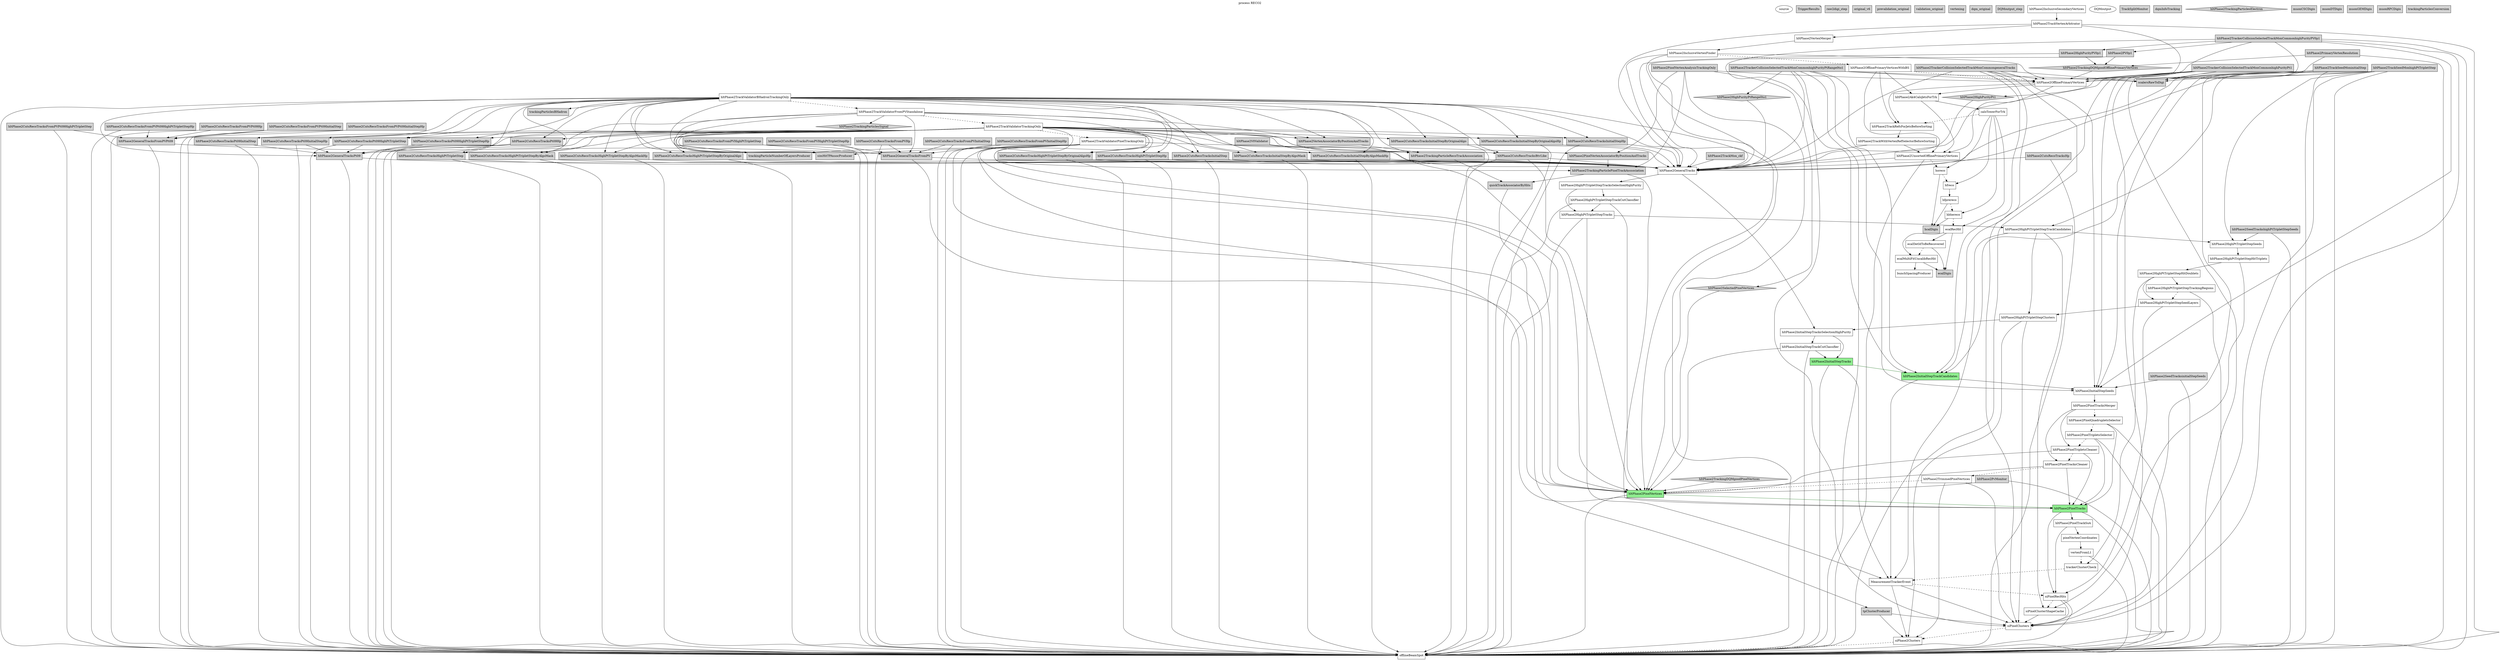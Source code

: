 digraph RECO2 {
graph [
label="process RECO2", labelloc=top];
0[color=black, fillcolor=white, label=source, shape=oval, style=filled, tooltip=PoolSource];
1[color=black, fillcolor=lightgrey, label=TriggerResults, shape=note, style=filled, tooltip=TriggerResultInserter];
2[color=black, fillcolor=lightgrey, label=raw2digi_step, shape=box, style=filled, tooltip=PathStatusInserter];
3[color=black, fillcolor=lightgrey, label=original_v6, shape=box, style=filled, tooltip=PathStatusInserter];
4[color=black, fillcolor=lightgrey, label=prevalidation_original, shape=box, style=filled, tooltip=PathStatusInserter];
5[color=black, fillcolor=lightgrey, label=validation_original, shape=box, style=filled, tooltip=PathStatusInserter];
6[color=black, fillcolor=lightgrey, label=vertexing, shape=box, style=filled, tooltip=PathStatusInserter];
7[color=black, fillcolor=lightgrey, label=dqm_original, shape=box, style=filled, tooltip=EndPathStatusInserter];
8[color=black, fillcolor=lightgrey, label=DQMoutput_step, shape=box, style=filled, tooltip=EndPathStatusInserter];
9[color=black, fillcolor=white, label=offlineBeamSpot, shape=box, style=filled, tooltip=BeamSpotProducer];
10[color=black, fillcolor=white, label=siPhase2Clusters, shape=box, style=filled, tooltip=Phase2TrackerClusterizer];
11[color=black, fillcolor=white, label=siPixelClusters, shape=box, style=filled, tooltip=SiPixelClusterProducer];
12[color=black, fillcolor=white, label=siPixelClusterShapeCache, shape=box, style=filled, tooltip=SiPixelClusterShapeCacheProducer];
13[color=black, fillcolor=white, label=siPixelRecHits, shape=box, style=filled, tooltip=SiPixelRecHitSoAFromLegacy];
14[color=black, fillcolor=white, label=MeasurementTrackerEvent, shape=box, style=filled, tooltip=MeasurementTrackerEventProducer];
15[color=black, fillcolor=white, label=trackerClusterCheck, shape=box, style=filled, tooltip=ClusterCheckerEDProducer];
16[color=black, fillcolor=white, label=vertexFromL1, shape=box, style=filled, tooltip=L1ToVertex];
17[color=black, fillcolor=white, label=pixelVertexCoordinates, shape=box, style=filled, tooltip=PixelVertexCoordinates];
18[color=black, fillcolor=white, label=hltPhase2PixelTrackSoA, shape=box, style=filled, tooltip=CAHitNtupletCUDA];
19[color=black, fillcolor=lightgreen, label=hltPhase2PixelTracks, shape=box, style=filled, tooltip=PixelTrackProducerFromSoA];
20[color=black, fillcolor=lightgreen, label=hltPhase2PixelVertices, shape=box, style=filled, tooltip=PixelVertexProducer];
21[color=black, fillcolor=white, label=hltPhase2TrimmedPixelVertices, shape=box, style=filled, tooltip=MeasurementTrackerEventProducer];
22[color=black, fillcolor=white, label=hltPhase2PixelTracksCleaner, shape=box, style=filled, tooltip=TrackWithVertexSelector];
23[color=black, fillcolor=white, label=hltPhase2PixelTripletsCleaner, shape=box, style=filled, tooltip=TrackWithVertexSelector];
24[color=black, fillcolor=white, label=hltPhase2PixelTripletsSelector, shape=box, style=filled, tooltip=RecoTrackViewRefSelector];
25[color=black, fillcolor=white, label=hltPhase2PixelQuadrupletsSelector, shape=box, style=filled, tooltip=RecoTrackViewRefSelector];
26[color=black, fillcolor=white, label=hltPhase2PixelTracksMerger, shape=box, style=filled, tooltip=TrackListMerger];
27[color=black, fillcolor=white, label=hltPhase2InitialStepSeeds, shape=box, style=filled, tooltip=SeedGeneratorFromProtoTracksEDProducer];
28[color=black, fillcolor=lightgreen, label=hltPhase2InitialStepTrackCandidates, shape=box, style=filled, tooltip=CkfTrackCandidateMaker];
29[color=black, fillcolor=lightgreen, label=hltPhase2InitialStepTracks, shape=box, style=filled, tooltip=TrackProducer];
30[color=black, fillcolor=white, label=hltPhase2InitialStepTrackCutClassifier, shape=box, style=filled, tooltip=TrackCutClassifier];
31[color=black, fillcolor=white, label=hltPhase2InitialStepTracksSelectionHighPurity, shape=box, style=filled, tooltip=TrackCollectionFilterCloner];
32[color=black, fillcolor=white, label=hltPhase2HighPtTripletStepClusters, shape=box, style=filled, tooltip=TrackClusterRemoverPhase2];
33[color=black, fillcolor=white, label=hltPhase2HighPtTripletStepSeedLayers, shape=box, style=filled, tooltip=SeedingLayersEDProducer];
34[color=black, fillcolor=white, label=hltPhase2HighPtTripletStepTrackingRegions, shape=box, style=filled, tooltip=GlobalTrackingRegionFromBeamSpotEDProducer];
35[color=black, fillcolor=white, label=hltPhase2HighPtTripletStepHitDoublets, shape=box, style=filled, tooltip=HitPairEDProducer];
36[color=black, fillcolor=white, label=hltPhase2HighPtTripletStepHitTriplets, shape=box, style=filled, tooltip=CAHitTripletEDProducer];
37[color=black, fillcolor=white, label=hltPhase2HighPtTripletStepSeeds, shape=box, style=filled, tooltip=SeedCreatorFromRegionConsecutiveHitsEDProducer];
38[color=black, fillcolor=white, label=hltPhase2HighPtTripletStepTrackCandidates, shape=box, style=filled, tooltip=CkfTrackCandidateMaker];
39[color=black, fillcolor=white, label=hltPhase2HighPtTripletStepTracks, shape=box, style=filled, tooltip=TrackProducer];
40[color=black, fillcolor=white, label=hltPhase2HighPtTripletStepTrackCutClassifier, shape=box, style=filled, tooltip=TrackCutClassifier];
41[color=black, fillcolor=white, label=hltPhase2HighPtTripletStepTracksSelectionHighPurity, shape=box, style=filled, tooltip=TrackCollectionFilterCloner];
42[color=black, fillcolor=white, label=hltPhase2GeneralTracks, shape=box, style=filled, tooltip=TrackListMerger];
43[color=black, fillcolor=white, label=hltPhase2TrackValidatorPixelTrackingOnly, shape=box, style=filled, tooltip=MultiTrackValidator];
44[color=black, fillcolor=white, label=hltPhase2TrackValidatorTrackingOnly, shape=box, style=filled, tooltip=MultiTrackValidator];
45[color=black, fillcolor=white, label=hltPhase2TrackValidatorFromPVStandalone, shape=box, style=filled, tooltip=MultiTrackValidator];
46[color=black, fillcolor=white, label=hltPhase2TrackValidatorBHadronTrackingOnly, shape=box, style=filled, tooltip=MultiTrackValidator];
47[color=black, fillcolor=white, label=bunchSpacingProducer, shape=box, style=filled, tooltip=BunchSpacingProducer];
48[color=black, fillcolor=white, label=ecalMultiFitUncalibRecHit, shape=box, style=filled, tooltip=EcalUncalibRecHitProducer];
49[color=black, fillcolor=white, label=ecalDetIdToBeRecovered, shape=box, style=filled, tooltip=EcalDetIdToBeRecoveredProducer];
50[color=black, fillcolor=white, label=ecalRecHit, shape=box, style=filled, tooltip=EcalRecHitProducer];
51[color=black, fillcolor=white, label=hbhereco, shape=box, style=filled, tooltip=HBHEPhase1Reconstructor];
52[color=black, fillcolor=white, label=hfprereco, shape=box, style=filled, tooltip=HFPreReconstructor];
53[color=black, fillcolor=white, label=hfreco, shape=box, style=filled, tooltip=HFPhase1Reconstructor];
54[color=black, fillcolor=white, label=horeco, shape=box, style=filled, tooltip=HcalHitReconstructor];
55[color=black, fillcolor=white, label=hltPhase2UnsortedOfflinePrimaryVertices, shape=box, style=filled, tooltip=PrimaryVertexProducer];
56[color=black, fillcolor=white, label=hltPhase2TrackWithVertexRefSelectorBeforeSorting, shape=box, style=filled, tooltip=TrackWithVertexRefSelector];
57[color=black, fillcolor=white, label=hltPhase2TrackRefsForJetsBeforeSorting, shape=box, style=filled, tooltip=ChargedRefCandidateProducer];
58[color=black, fillcolor=white, label=caloTowerForTrk, shape=box, style=filled, tooltip=CaloTowersCreator];
59[color=black, fillcolor=white, label=hltPhase2Ak4CaloJetsForTrk, shape=box, style=filled, tooltip=FastjetJetProducer];
60[color=black, fillcolor=white, label=hltPhase2OfflinePrimaryVertices, shape=box, style=filled, tooltip=RecoChargedRefCandidatePrimaryVertexSorter];
61[color=black, fillcolor=white, label=hltPhase2OfflinePrimaryVerticesWithBS, shape=box, style=filled, tooltip=RecoChargedRefCandidatePrimaryVertexSorter];
62[color=black, fillcolor=white, label=hltPhase2InclusiveVertexFinder, shape=box, style=filled, tooltip=InclusiveVertexFinder];
63[color=black, fillcolor=white, label=hltPhase2VertexMerger, shape=box, style=filled, tooltip=VertexMerger];
64[color=black, fillcolor=white, label=hltPhase2TrackVertexArbitrator, shape=box, style=filled, tooltip=TrackVertexArbitrator];
65[color=black, fillcolor=white, label=hltPhase2InclusiveSecondaryVertices, shape=box, style=filled, tooltip=VertexMerger];
66[color=black, fillcolor=white, label=DQMoutput, shape=oval, style=filled, tooltip=DQMRootOutputModule];
67[color=black, fillcolor=lightgrey, label=TrackSplitMonitor, shape=box, style=filled, tooltip=TrackSplittingMonitor];
68[color=black, fillcolor=lightgrey, label=dqmInfoTracking, shape=box, style=filled, tooltip=DQMEventInfo];
69[color=black, fillcolor=lightgrey, label=ecalDigis, shape=box, style=filled, tooltip=EcalRawToDigi];
70[color=black, fillcolor=lightgrey, label=hcalDigis, shape=box, style=filled, tooltip=HcalRawToDigi];
71[color=black, fillcolor=lightgrey, label=hltPhase2CutsRecoTracksBtvLike, shape=box, style=filled, tooltip=RecoTrackViewRefSelector];
72[color=black, fillcolor=lightgrey, label=hltPhase2CutsRecoTracksFromPVHighPtTripletStep, shape=box, style=filled, tooltip=RecoTrackViewRefSelector];
73[color=black, fillcolor=lightgrey, label=hltPhase2CutsRecoTracksFromPVHighPtTripletStepHp, shape=box, style=filled, tooltip=RecoTrackViewRefSelector];
74[color=black, fillcolor=lightgrey, label=hltPhase2CutsRecoTracksFromPVHp, shape=box, style=filled, tooltip=RecoTrackViewRefSelector];
75[color=black, fillcolor=lightgrey, label=hltPhase2CutsRecoTracksFromPVInitialStep, shape=box, style=filled, tooltip=RecoTrackViewRefSelector];
76[color=black, fillcolor=lightgrey, label=hltPhase2CutsRecoTracksFromPVInitialStepHp, shape=box, style=filled, tooltip=RecoTrackViewRefSelector];
77[color=black, fillcolor=lightgrey, label=hltPhase2CutsRecoTracksFromPVPt09HighPtTripletStep, shape=box, style=filled, tooltip=RecoTrackViewRefSelector];
78[color=black, fillcolor=lightgrey, label=hltPhase2CutsRecoTracksFromPVPt09HighPtTripletStepHp, shape=box, style=filled, tooltip=RecoTrackViewRefSelector];
79[color=black, fillcolor=lightgrey, label=hltPhase2CutsRecoTracksFromPVPt09Hp, shape=box, style=filled, tooltip=RecoTrackViewRefSelector];
80[color=black, fillcolor=lightgrey, label=hltPhase2CutsRecoTracksFromPVPt09InitialStep, shape=box, style=filled, tooltip=RecoTrackViewRefSelector];
81[color=black, fillcolor=lightgrey, label=hltPhase2CutsRecoTracksFromPVPt09InitialStepHp, shape=box, style=filled, tooltip=RecoTrackViewRefSelector];
82[color=black, fillcolor=lightgrey, label=hltPhase2CutsRecoTracksHighPtTripletStep, shape=box, style=filled, tooltip=RecoTrackViewRefSelector];
83[color=black, fillcolor=lightgrey, label=hltPhase2CutsRecoTracksHighPtTripletStepByAlgoMask, shape=box, style=filled, tooltip=RecoTrackViewRefSelector];
84[color=black, fillcolor=lightgrey, label=hltPhase2CutsRecoTracksHighPtTripletStepByAlgoMaskHp, shape=box, style=filled, tooltip=RecoTrackViewRefSelector];
85[color=black, fillcolor=lightgrey, label=hltPhase2CutsRecoTracksHighPtTripletStepByOriginalAlgo, shape=box, style=filled, tooltip=RecoTrackViewRefSelector];
86[color=black, fillcolor=lightgrey, label=hltPhase2CutsRecoTracksHighPtTripletStepByOriginalAlgoHp, shape=box, style=filled, tooltip=RecoTrackViewRefSelector];
87[color=black, fillcolor=lightgrey, label=hltPhase2CutsRecoTracksHighPtTripletStepHp, shape=box, style=filled, tooltip=RecoTrackViewRefSelector];
88[color=black, fillcolor=lightgrey, label=hltPhase2CutsRecoTracksHp, shape=box, style=filled, tooltip=RecoTrackViewRefSelector];
89[color=black, fillcolor=lightgrey, label=hltPhase2CutsRecoTracksInitialStep, shape=box, style=filled, tooltip=RecoTrackViewRefSelector];
90[color=black, fillcolor=lightgrey, label=hltPhase2CutsRecoTracksInitialStepByAlgoMask, shape=box, style=filled, tooltip=RecoTrackViewRefSelector];
91[color=black, fillcolor=lightgrey, label=hltPhase2CutsRecoTracksInitialStepByAlgoMaskHp, shape=box, style=filled, tooltip=RecoTrackViewRefSelector];
92[color=black, fillcolor=lightgrey, label=hltPhase2CutsRecoTracksInitialStepByOriginalAlgo, shape=box, style=filled, tooltip=RecoTrackViewRefSelector];
93[color=black, fillcolor=lightgrey, label=hltPhase2CutsRecoTracksInitialStepByOriginalAlgoHp, shape=box, style=filled, tooltip=RecoTrackViewRefSelector];
94[color=black, fillcolor=lightgrey, label=hltPhase2CutsRecoTracksInitialStepHp, shape=box, style=filled, tooltip=RecoTrackViewRefSelector];
95[color=black, fillcolor=lightgrey, label=hltPhase2CutsRecoTracksPt09HighPtTripletStep, shape=box, style=filled, tooltip=RecoTrackViewRefSelector];
96[color=black, fillcolor=lightgrey, label=hltPhase2CutsRecoTracksPt09HighPtTripletStepHp, shape=box, style=filled, tooltip=RecoTrackViewRefSelector];
97[color=black, fillcolor=lightgrey, label=hltPhase2CutsRecoTracksPt09Hp, shape=box, style=filled, tooltip=RecoTrackViewRefSelector];
98[color=black, fillcolor=lightgrey, label=hltPhase2CutsRecoTracksPt09InitialStep, shape=box, style=filled, tooltip=RecoTrackViewRefSelector];
99[color=black, fillcolor=lightgrey, label=hltPhase2CutsRecoTracksPt09InitialStepHp, shape=box, style=filled, tooltip=RecoTrackViewRefSelector];
100[color=black, fillcolor=lightgrey, label=hltPhase2GeneralTracksFromPV, shape=box, style=filled, tooltip=TrackWithVertexRefSelector];
101[color=black, fillcolor=lightgrey, label=hltPhase2GeneralTracksFromPVPt09, shape=box, style=filled, tooltip=RecoTrackViewRefSelector];
102[color=black, fillcolor=lightgrey, label=hltPhase2GeneralTracksPt09, shape=box, style=filled, tooltip=RecoTrackViewRefSelector];
103[color=black, fillcolor=lightgrey, label=hltPhase2HighPurityPV0p1, shape=box, style=filled, tooltip=TrackWithVertexSelector];
104[color=black, fillcolor=lightgrey, label=hltPhase2HighPurityPt1, shape=diamond, style=filled, tooltip=TrackSelector];
105[color=black, fillcolor=lightgrey, label=hltPhase2HighPurityPtRange0to1, shape=diamond, style=filled, tooltip=TrackSelector];
106[color=black, fillcolor=lightgrey, label=hltPhase2PV0p1, shape=box, style=filled, tooltip=TrackWithVertexSelector];
107[color=black, fillcolor=lightgrey, label=hltPhase2PixelVertexAnalysisTrackingOnly, shape=box, style=filled, tooltip=PrimaryVertexAnalyzer4PUSlimmed];
108[color=black, fillcolor=lightgrey, label=hltPhase2PixelVertexAssociatorByPositionAndTracks, shape=box, style=filled, tooltip=VertexAssociatorByPositionAndTracksProducer];
109[color=black, fillcolor=lightgrey, label=hltPhase2PrimaryVertexResolution, shape=box, style=filled, tooltip=PrimaryVertexResolution];
110[color=black, fillcolor=lightgrey, label=hltPhase2PvMonitor, shape=box, style=filled, tooltip=PrimaryVertexMonitor];
111[color=black, fillcolor=lightgrey, label=hltPhase2SeedTrackshighPtTripletStepSeeds, shape=box, style=filled, tooltip=TrackFromSeedProducer];
112[color=black, fillcolor=lightgrey, label=hltPhase2SeedTracksinitialStepSeeds, shape=box, style=filled, tooltip=TrackFromSeedProducer];
113[color=black, fillcolor=lightgrey, label=hltPhase2SelectedPixelVertices, shape=diamond, style=filled, tooltip=VertexSelector];
114[color=black, fillcolor=lightgrey, label=hltPhase2TrackMon_ckf, shape=box, style=filled, tooltip=TrackEfficiencyMonitor];
115[color=black, fillcolor=lightgrey, label=hltPhase2TrackSeedMonhighPtTripletStep, shape=box, style=filled, tooltip=TrackingMonitor];
116[color=black, fillcolor=lightgrey, label=hltPhase2TrackSeedMoninitialStep, shape=box, style=filled, tooltip=TrackingMonitor];
117[color=black, fillcolor=lightgrey, label=hltPhase2TrackerCollisionSelectedTrackMonCommongeneralTracks, shape=box, style=filled, tooltip=TrackingMonitor];
118[color=black, fillcolor=lightgrey, label=hltPhase2TrackerCollisionSelectedTrackMonCommonhighPurityPV0p1, shape=box, style=filled, tooltip=TrackingMonitor];
119[color=black, fillcolor=lightgrey, label=hltPhase2TrackerCollisionSelectedTrackMonCommonhighPurityPt1, shape=box, style=filled, tooltip=TrackingMonitor];
120[color=black, fillcolor=lightgrey, label=hltPhase2TrackerCollisionSelectedTrackMonCommonhighPurityPtRange0to1, shape=box, style=filled, tooltip=TrackingMonitor];
121[color=black, fillcolor=lightgrey, label=hltPhase2TrackingDQMgoodOfflinePrimaryVertices, shape=diamond, style=filled, tooltip=VertexSelector];
122[color=black, fillcolor=lightgrey, label=hltPhase2TrackingDQMgoodPixelVertices, shape=diamond, style=filled, tooltip=VertexSelector];
123[color=black, fillcolor=lightgrey, label=hltPhase2TrackingParticlePixelTrackAsssociation, shape=box, style=filled, tooltip=TrackAssociatorEDProducer];
124[color=black, fillcolor=lightgrey, label=hltPhase2TrackingParticleRecoTrackAsssociation, shape=box, style=filled, tooltip=TrackAssociatorEDProducer];
125[color=black, fillcolor=lightgrey, label=hltPhase2TrackingParticlesElectron, shape=diamond, style=filled, tooltip=TrackingParticleRefSelector];
126[color=black, fillcolor=lightgrey, label=hltPhase2TrackingParticlesSignal, shape=diamond, style=filled, tooltip=TrackingParticleRefSelector];
127[color=black, fillcolor=lightgrey, label=hltPhase2V0Validator, shape=box, style=filled, tooltip=V0Validator];
128[color=black, fillcolor=lightgrey, label=hltPhase2VertexAssociatorByPositionAndTracks, shape=box, style=filled, tooltip=VertexAssociatorByPositionAndTracksProducer];
129[color=black, fillcolor=lightgrey, label=muonCSCDigis, shape=box, style=filled, tooltip=CSCDCCUnpacker];
130[color=black, fillcolor=lightgrey, label=muonDTDigis, shape=box, style=filled, tooltip=DTuROSRawToDigi];
131[color=black, fillcolor=lightgrey, label=muonGEMDigis, shape=box, style=filled, tooltip=GEMRawToDigiModule];
132[color=black, fillcolor=lightgrey, label=muonRPCDigis, shape=box, style=filled, tooltip=RPCUnpackingModule];
133[color=black, fillcolor=lightgrey, label=quickTrackAssociatorByHits, shape=box, style=filled, tooltip=QuickTrackAssociatorByHitsProducer];
134[color=black, fillcolor=lightgrey, label=scalersRawToDigi, shape=box, style=filled, tooltip=ScalersRawToDigi];
135[color=black, fillcolor=lightgrey, label=simHitTPAssocProducer, shape=box, style=filled, tooltip=SimHitTPAssociationProducer];
136[color=black, fillcolor=lightgrey, label=tpClusterProducer, shape=box, style=filled, tooltip=ClusterTPAssociationProducer];
137[color=black, fillcolor=lightgrey, label=trackingParticleNumberOfLayersProducer, shape=box, style=filled, tooltip=TrackingParticleNumberOfLayersProducer];
138[color=black, fillcolor=lightgrey, label=trackingParticlesBHadron, shape=box, style=filled, tooltip=TrackingParticleBHadronRefSelector];
139[color=black, fillcolor=lightgrey, label=trackingParticlesConversion, shape=box, style=filled, tooltip=TrackingParticleConversionRefSelector];
10 -> 9[style=dashed];
11 -> 10[style=dashed];
12 -> 11;
13 -> 9;
13 -> 11;
13 -> 12[style=dashed];
14 -> 11;
14 -> 10;
14 -> 13[style=dashed];
15 -> 14[style=dashed];
16 -> 9;
16 -> 15[style=dashed];
17 -> 16;
18 -> 13;
18 -> 17;
19 -> 9;
19 -> 18;
19 -> 13;
20 -> 19[color=darkgreen];
20 -> 9;
21 -> 11;
21 -> 10;
21 -> 20[style=dashed];
22 -> 19;
22 -> 20;
22 -> 21[style=dashed];
23 -> 19;
23 -> 20;
23 -> 22[style=dashed];
24 -> 19;
24 -> 9;
24 -> 23[style=dashed];
25 -> 19;
25 -> 9;
25 -> 24[style=dashed];
26 -> 22;
26 -> 23;
26 -> 25[style=dashed];
27 -> 26;
28 -> 14;
28 -> 27;
29 -> 14;
29 -> 9;
29 -> 28[color=darkgreen];
30 -> 29;
30 -> 9;
30 -> 20;
31 -> 29;
31 -> 30;
32 -> 31;
32 -> 11;
32 -> 10;
33 -> 13;
33 -> 32;
34 -> 9;
34 -> 33[style=dashed];
35 -> 33;
35 -> 34;
35 -> 15;
36 -> 35;
36 -> 12;
37 -> 36;
38 -> 12;
38 -> 14;
38 -> 37;
38 -> 32;
39 -> 14;
39 -> 9;
39 -> 38;
40 -> 39;
40 -> 9;
40 -> 20;
41 -> 39;
41 -> 40;
42 -> 31;
42 -> 41;
43 -> 19;
43 -> 9;
43 -> 137;
43 -> 20;
43 -> 108;
43 -> 135;
43 -> 123;
44 -> 42;
44 -> 89;
44 -> 82;
44 -> 94;
44 -> 87;
44 -> 92;
44 -> 85;
44 -> 93;
44 -> 86;
44 -> 102;
44 -> 97;
44 -> 71;
44 -> 90;
44 -> 83;
44 -> 91;
44 -> 84;
44 -> 98;
44 -> 95;
44 -> 99;
44 -> 96;
44 -> 9;
44 -> 137;
44 -> 20;
44 -> 128;
44 -> 135;
44 -> 124;
44 -> 43[style=dashed];
45 -> 126;
45 -> 100;
45 -> 9;
45 -> 137;
45 -> 20;
45 -> 128;
45 -> 135;
45 -> 124;
45 -> 44[style=dashed];
46 -> 138;
46 -> 42;
46 -> 89;
46 -> 82;
46 -> 94;
46 -> 87;
46 -> 92;
46 -> 85;
46 -> 93;
46 -> 86;
46 -> 102;
46 -> 97;
46 -> 71;
46 -> 90;
46 -> 83;
46 -> 91;
46 -> 84;
46 -> 98;
46 -> 95;
46 -> 99;
46 -> 96;
46 -> 9;
46 -> 137;
46 -> 20;
46 -> 128;
46 -> 135;
46 -> 124;
46 -> 45[style=dashed];
48 -> 69;
48 -> 47;
49 -> 69;
49 -> 48[style=dashed];
50 -> 48;
50 -> 49;
50 -> 69;
51 -> 70;
51 -> 50[style=dashed];
52 -> 70;
52 -> 51[style=dashed];
53 -> 52;
54 -> 70;
54 -> 53[style=dashed];
55 -> 42;
55 -> 9;
55 -> 54[style=dashed];
56 -> 42;
56 -> 55;
57 -> 56;
58 -> 51;
58 -> 54;
58 -> 53;
58 -> 50;
58 -> 57[style=dashed];
59 -> 55;
59 -> 58;
60 -> 57;
60 -> 55;
60 -> 59;
61 -> 57;
61 -> 55;
61 -> 59;
61 -> 60[style=dashed];
62 -> 9;
62 -> 60;
62 -> 42;
62 -> 61[style=dashed];
63 -> 62;
64 -> 60;
64 -> 63;
64 -> 9;
64 -> 42;
65 -> 64;
71 -> 42;
71 -> 9;
71 -> 20;
72 -> 100;
72 -> 9;
73 -> 100;
73 -> 9;
74 -> 100;
74 -> 9;
75 -> 100;
75 -> 9;
76 -> 100;
76 -> 9;
77 -> 101;
77 -> 9;
78 -> 101;
78 -> 9;
79 -> 101;
79 -> 9;
80 -> 101;
80 -> 9;
81 -> 101;
81 -> 9;
82 -> 42;
82 -> 9;
83 -> 42;
83 -> 9;
84 -> 42;
84 -> 9;
85 -> 42;
85 -> 9;
86 -> 42;
86 -> 9;
87 -> 42;
87 -> 9;
88 -> 42;
88 -> 9;
89 -> 42;
89 -> 9;
90 -> 42;
90 -> 9;
91 -> 42;
91 -> 9;
92 -> 42;
92 -> 9;
93 -> 42;
93 -> 9;
94 -> 42;
94 -> 9;
95 -> 102;
95 -> 9;
96 -> 102;
96 -> 9;
97 -> 102;
97 -> 9;
98 -> 102;
98 -> 9;
99 -> 102;
99 -> 9;
100 -> 42;
100 -> 20;
101 -> 100;
101 -> 9;
102 -> 42;
102 -> 9;
103 -> 42;
103 -> 121;
104 -> 42;
105 -> 42;
106 -> 42;
106 -> 121;
107 -> 123;
107 -> 108;
107 -> 20;
107 -> 113;
107 -> 60;
108 -> 123;
109 -> 121;
109 -> 9;
109 -> 134;
110 -> 20;
110 -> 9;
111 -> 37;
111 -> 9;
112 -> 27;
112 -> 9;
113 -> 20;
114 -> 42;
115 -> 9;
115 -> 60;
115 -> 134;
115 -> 42;
115 -> 38;
115 -> 37;
115 -> 11;
116 -> 9;
116 -> 60;
116 -> 134;
116 -> 42;
116 -> 28;
116 -> 27;
116 -> 11;
117 -> 134;
117 -> 9;
117 -> 60;
117 -> 42;
117 -> 28;
117 -> 27;
117 -> 11;
118 -> 134;
118 -> 9;
118 -> 60;
118 -> 106;
118 -> 103;
118 -> 28;
118 -> 27;
118 -> 11;
119 -> 134;
119 -> 9;
119 -> 60;
119 -> 42;
119 -> 104;
119 -> 28;
119 -> 27;
119 -> 11;
120 -> 134;
120 -> 9;
120 -> 60;
120 -> 42;
120 -> 105;
120 -> 28;
120 -> 27;
120 -> 11;
121 -> 60;
122 -> 20;
123 -> 19;
123 -> 133;
124 -> 42;
124 -> 133;
127 -> 124;
127 -> 20;
128 -> 124;
133 -> 136;
136 -> 11;
136 -> 10;
}
